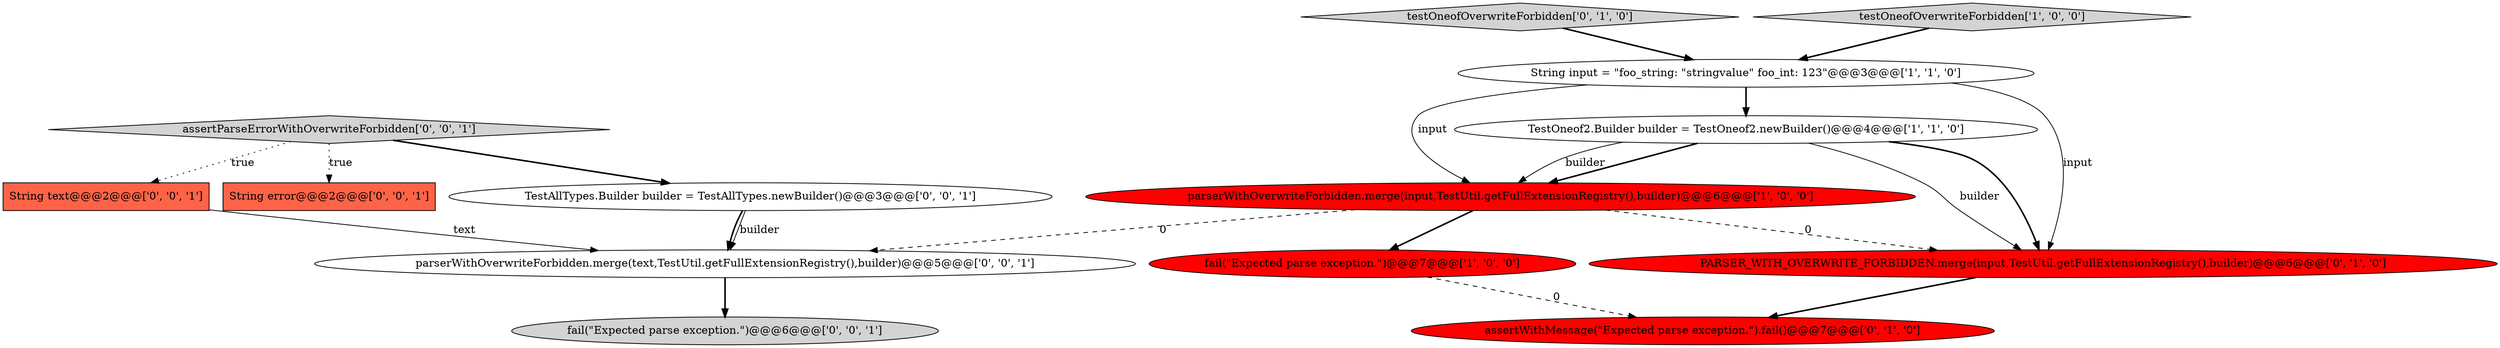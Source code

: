 digraph {
9 [style = filled, label = "parserWithOverwriteForbidden.merge(text,TestUtil.getFullExtensionRegistry(),builder)@@@5@@@['0', '0', '1']", fillcolor = white, shape = ellipse image = "AAA0AAABBB3BBB"];
0 [style = filled, label = "TestOneof2.Builder builder = TestOneof2.newBuilder()@@@4@@@['1', '1', '0']", fillcolor = white, shape = ellipse image = "AAA0AAABBB1BBB"];
12 [style = filled, label = "TestAllTypes.Builder builder = TestAllTypes.newBuilder()@@@3@@@['0', '0', '1']", fillcolor = white, shape = ellipse image = "AAA0AAABBB3BBB"];
8 [style = filled, label = "String error@@@2@@@['0', '0', '1']", fillcolor = tomato, shape = box image = "AAA0AAABBB3BBB"];
11 [style = filled, label = "assertParseErrorWithOverwriteForbidden['0', '0', '1']", fillcolor = lightgray, shape = diamond image = "AAA0AAABBB3BBB"];
6 [style = filled, label = "PARSER_WITH_OVERWRITE_FORBIDDEN.merge(input,TestUtil.getFullExtensionRegistry(),builder)@@@6@@@['0', '1', '0']", fillcolor = red, shape = ellipse image = "AAA1AAABBB2BBB"];
5 [style = filled, label = "testOneofOverwriteForbidden['0', '1', '0']", fillcolor = lightgray, shape = diamond image = "AAA0AAABBB2BBB"];
4 [style = filled, label = "String input = \"foo_string: \"stringvalue\" foo_int: 123\"@@@3@@@['1', '1', '0']", fillcolor = white, shape = ellipse image = "AAA0AAABBB1BBB"];
13 [style = filled, label = "String text@@@2@@@['0', '0', '1']", fillcolor = tomato, shape = box image = "AAA0AAABBB3BBB"];
3 [style = filled, label = "parserWithOverwriteForbidden.merge(input,TestUtil.getFullExtensionRegistry(),builder)@@@6@@@['1', '0', '0']", fillcolor = red, shape = ellipse image = "AAA1AAABBB1BBB"];
7 [style = filled, label = "assertWithMessage(\"Expected parse exception.\").fail()@@@7@@@['0', '1', '0']", fillcolor = red, shape = ellipse image = "AAA1AAABBB2BBB"];
1 [style = filled, label = "testOneofOverwriteForbidden['1', '0', '0']", fillcolor = lightgray, shape = diamond image = "AAA0AAABBB1BBB"];
10 [style = filled, label = "fail(\"Expected parse exception.\")@@@6@@@['0', '0', '1']", fillcolor = lightgray, shape = ellipse image = "AAA0AAABBB3BBB"];
2 [style = filled, label = "fail(\"Expected parse exception.\")@@@7@@@['1', '0', '0']", fillcolor = red, shape = ellipse image = "AAA1AAABBB1BBB"];
0->3 [style = bold, label=""];
1->4 [style = bold, label=""];
3->6 [style = dashed, label="0"];
0->6 [style = bold, label=""];
4->3 [style = solid, label="input"];
11->12 [style = bold, label=""];
11->13 [style = dotted, label="true"];
9->10 [style = bold, label=""];
2->7 [style = dashed, label="0"];
12->9 [style = bold, label=""];
4->0 [style = bold, label=""];
0->6 [style = solid, label="builder"];
4->6 [style = solid, label="input"];
0->3 [style = solid, label="builder"];
3->2 [style = bold, label=""];
3->9 [style = dashed, label="0"];
5->4 [style = bold, label=""];
13->9 [style = solid, label="text"];
11->8 [style = dotted, label="true"];
6->7 [style = bold, label=""];
12->9 [style = solid, label="builder"];
}
